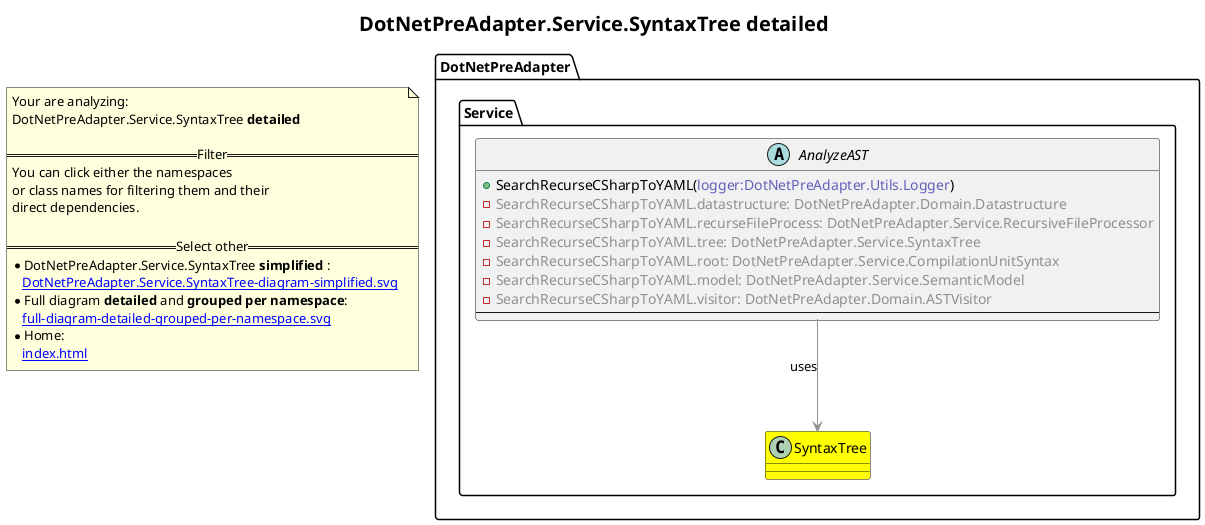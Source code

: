 @startuml
skinparam linetype ortho
title <size:20>DotNetPreAdapter.Service.SyntaxTree **detailed** </size>
note "Your are analyzing:\nDotNetPreAdapter.Service.SyntaxTree **detailed** \n\n==Filter==\nYou can click either the namespaces \nor class names for filtering them and their\ndirect dependencies.\n\n==Select other==\n* DotNetPreAdapter.Service.SyntaxTree **simplified** :\n   [[DotNetPreAdapter.Service.SyntaxTree-diagram-simplified.svg]]\n* Full diagram **detailed** and **grouped per namespace**:\n   [[full-diagram-detailed-grouped-per-namespace.svg]]\n* Home:\n   [[index.html]]" as FloatingNote
class DotNetPreAdapter.Service.SyntaxTree [[DotNetPreAdapter.Service.SyntaxTree-diagram-detailed.svg]] #yellow {
}
  abstract class DotNetPreAdapter.Service.AnalyzeAST [[DotNetPreAdapter.Service.AnalyzeAST-diagram-detailed.svg]]  {
    + SearchRecurseCSharpToYAML(<font color="6060BB">logger:DotNetPreAdapter.Utils.Logger</font>)
    - <font color="909090">SearchRecurseCSharpToYAML.datastructure: DotNetPreAdapter.Domain.Datastructure</font>
    - <font color="909090">SearchRecurseCSharpToYAML.recurseFileProcess: DotNetPreAdapter.Service.RecursiveFileProcessor</font>
    - <font color="909090">SearchRecurseCSharpToYAML.tree: DotNetPreAdapter.Service.SyntaxTree</font>
    - <font color="909090">SearchRecurseCSharpToYAML.root: DotNetPreAdapter.Service.CompilationUnitSyntax</font>
    - <font color="909090">SearchRecurseCSharpToYAML.model: DotNetPreAdapter.Service.SemanticModel</font>
    - <font color="909090">SearchRecurseCSharpToYAML.visitor: DotNetPreAdapter.Domain.ASTVisitor</font>
--
  }
 ' *************************************** 
 ' *************************************** 
 ' *************************************** 
' Class relations extracted from namespace:
' 
' Class relations extracted from namespace:
' DotNetPreAdapter.Service
DotNetPreAdapter.Service.AnalyzeAST -[#909090]-> DotNetPreAdapter.Service.SyntaxTree  : uses 
@enduml